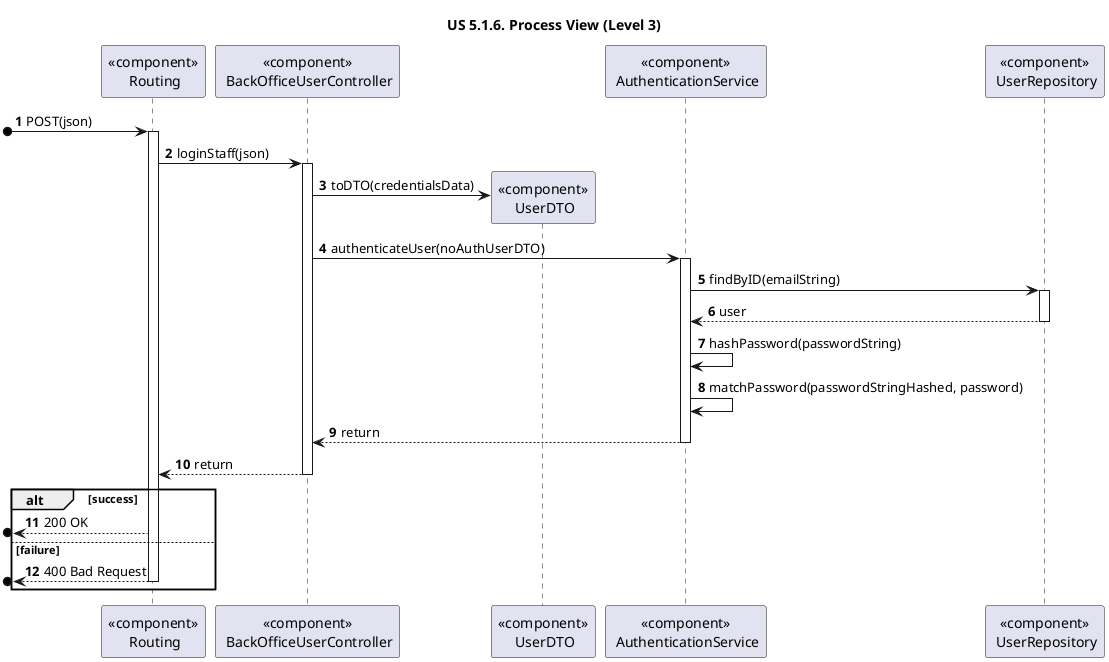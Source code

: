 @startuml
'https://plantuml.com/sequence-diagram

title "US 5.1.6. Process View (Level 3)"

autonumber

participant "<<component>>\n Routing" as ROUTE
participant "<<component>>\n BackOfficeUserController" as CONTROL

participant "<<component>>\n UserDTO" as UserDTO

participant "<<component>>\n AuthenticationService" as AUTHServ
participant "<<component>>\n UserRepository" as AUTHRepo


[o-> ROUTE : POST(json)
activate ROUTE

ROUTE -> CONTROL : loginStaff(json)
activate CONTROL

CONTROL -> UserDTO** : toDTO(credentialsData)

CONTROL -> AUTHServ : authenticateUser(noAuthUserDTO)
activate AUTHServ

AUTHServ -> AUTHRepo : findByID(emailString)
activate AUTHRepo


AUTHRepo --> AUTHServ : user
deactivate AUTHRepo

AUTHServ -> AUTHServ : hashPassword(passwordString)

AUTHServ -> AUTHServ : matchPassword(passwordStringHashed, password)

AUTHServ --> CONTROL : return
deactivate AUTHServ

CONTROL --> ROUTE : return
deactivate CONTROL

alt success
[o<-- ROUTE : 200 OK

else failure

[o<-- ROUTE : 400 Bad Request
deactivate ROUTE
end alt

@enduml